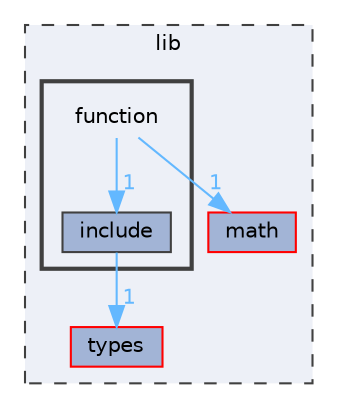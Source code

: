digraph "lib/function"
{
 // LATEX_PDF_SIZE
  bgcolor="transparent";
  edge [fontname=Helvetica,fontsize=10,labelfontname=Helvetica,labelfontsize=10];
  node [fontname=Helvetica,fontsize=10,shape=box,height=0.2,width=0.4];
  compound=true
  subgraph clusterdir_97aefd0d527b934f1d99a682da8fe6a9 {
    graph [ bgcolor="#edf0f7", pencolor="grey25", label="lib", fontname=Helvetica,fontsize=10 style="filled,dashed", URL="dir_97aefd0d527b934f1d99a682da8fe6a9.html",tooltip=""]
  dir_a36354df93aef5eec904487b77fa4fab [label="math", fillcolor="#a2b4d6", color="red", style="filled", URL="dir_a36354df93aef5eec904487b77fa4fab.html",tooltip=""];
  dir_560694f03ee5bf1136d79e4f1ca1ca37 [label="types", fillcolor="#a2b4d6", color="red", style="filled", URL="dir_560694f03ee5bf1136d79e4f1ca1ca37.html",tooltip=""];
  subgraph clusterdir_3b39e246e957d89ef5380b11409e8380 {
    graph [ bgcolor="#edf0f7", pencolor="grey25", label="", fontname=Helvetica,fontsize=10 style="filled,bold", URL="dir_3b39e246e957d89ef5380b11409e8380.html",tooltip=""]
    dir_3b39e246e957d89ef5380b11409e8380 [shape=plaintext, label="function"];
  dir_766577a5e54e7f83eca4fd0ff9ff5c76 [label="include", fillcolor="#a2b4d6", color="grey25", style="filled", URL="dir_766577a5e54e7f83eca4fd0ff9ff5c76.html",tooltip=""];
  }
  }
  dir_3b39e246e957d89ef5380b11409e8380->dir_766577a5e54e7f83eca4fd0ff9ff5c76 [headlabel="1", labeldistance=1.5 headhref="dir_000011_000017.html" color="steelblue1" fontcolor="steelblue1"];
  dir_3b39e246e957d89ef5380b11409e8380->dir_a36354df93aef5eec904487b77fa4fab [headlabel="1", labeldistance=1.5 headhref="dir_000011_000023.html" color="steelblue1" fontcolor="steelblue1"];
  dir_766577a5e54e7f83eca4fd0ff9ff5c76->dir_560694f03ee5bf1136d79e4f1ca1ca37 [headlabel="1", labeldistance=1.5 headhref="dir_000017_000028.html" color="steelblue1" fontcolor="steelblue1"];
}
